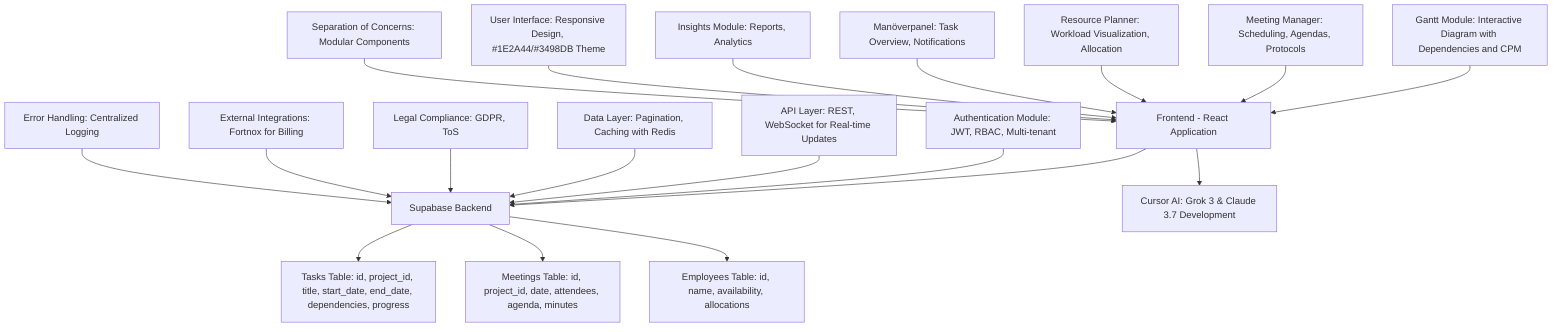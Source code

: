 graph TD
    A[Frontend - React Application] --> B[Supabase Backend]
    B --> C[Tasks Table: id, project_id, title, start_date, end_date, dependencies, progress]
    B --> D[Meetings Table: id, project_id, date, attendees, agenda, minutes]
    B --> E[Employees Table: id, name, availability, allocations]
    F[Gantt Module: Interactive Diagram with Dependencies and CPM] --> A
    G[Meeting Manager: Scheduling, Agendas, Protocols] --> A
    H[Resource Planner: Workload Visualization, Allocation] --> A
    I[Manöverpanel: Task Overview, Notifications] --> A
    J[Authentication Module: JWT, RBAC, Multi-tenant] --> B
    K[API Layer: REST, WebSocket for Real-time Updates] --> B
    L[Data Layer: Pagination, Caching with Redis] --> B
    M[Insights Module: Reports, Analytics] --> A
    N[User Interface: Responsive Design, #1E2A44/#3498DB Theme] --> A
    O[Legal Compliance: GDPR, ToS] --> B
    P[External Integrations: Fortnox for Billing] --> B
    A --> Q[Cursor AI: Grok 3 & Claude 3.7 Development]
    R[Separation of Concerns: Modular Components] --> A
    S[Error Handling: Centralized Logging] --> B